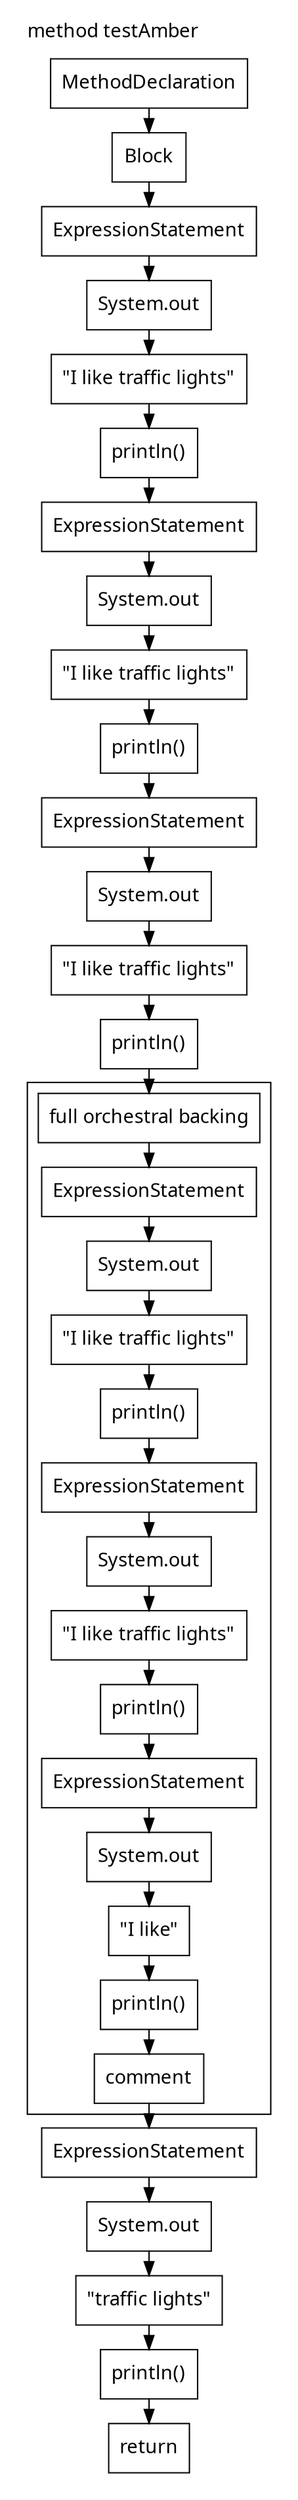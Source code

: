 digraph G {
  node [
    shape = rect;
    fontname = "Handlee";
  ]
  edge [
    fontname = "Handlee";
  ]
  bgcolor = transparent;
  fontname = "Handlee";
  compound = true;
  s_8 [
    class = "methodDeclaration";
    label = "MethodDeclaration";
    fillcolor = white;
    style = filled;
  ];
  s_8_3 [
    class = "block";
    label = "Block";
    fillcolor = white;
    style = filled;
  ];
  s_10 [
    class = "expressionStatement";
    label = "ExpressionStatement";
    fillcolor = white;
    style = filled;
  ];
  s_10_2 [
    class = "methodInvocation";
    label = "println()";
    fillcolor = white;
    style = filled;
  ];
  s_10_3 [
    class = "qualifiedName";
    label = "System.out";
    fillcolor = white;
    style = filled;
  ];
  s_10_7 [
    class = "stringLiteral literal";
    label = "\"I like traffic lights\"";
    fillcolor = white;
    style = filled;
  ];
  s_11 [
    class = "expressionStatement";
    label = "ExpressionStatement";
    fillcolor = white;
    style = filled;
  ];
  s_11_2 [
    class = "methodInvocation";
    label = "println()";
    fillcolor = white;
    style = filled;
  ];
  s_11_3 [
    class = "qualifiedName";
    label = "System.out";
    fillcolor = white;
    style = filled;
  ];
  s_11_7 [
    class = "stringLiteral literal";
    label = "\"I like traffic lights\"";
    fillcolor = white;
    style = filled;
  ];
  s_12 [
    class = "expressionStatement";
    label = "ExpressionStatement";
    fillcolor = white;
    style = filled;
  ];
  s_12_2 [
    class = "methodInvocation";
    label = "println()";
    fillcolor = white;
    style = filled;
  ];
  s_12_3 [
    class = "qualifiedName";
    label = "System.out";
    fillcolor = white;
    style = filled;
  ];
  s_12_7 [
    class = "stringLiteral literal";
    label = "\"I like traffic lights\"";
    fillcolor = white;
    style = filled;
  ];
  c_14 [
    class = "beginSubgraph comment";
    label = "full orchestral backing";
    fillcolor = white;
    style = filled;
  ];
  s_16 [
    class = "expressionStatement";
    label = "ExpressionStatement";
    fillcolor = white;
    style = filled;
  ];
  s_16_2 [
    class = "methodInvocation";
    label = "println()";
    fillcolor = white;
    style = filled;
  ];
  s_16_3 [
    class = "qualifiedName";
    label = "System.out";
    fillcolor = white;
    style = filled;
  ];
  s_16_7 [
    class = "stringLiteral literal";
    label = "\"I like traffic lights\"";
    fillcolor = white;
    style = filled;
  ];
  s_17 [
    class = "expressionStatement";
    label = "ExpressionStatement";
    fillcolor = white;
    style = filled;
  ];
  s_17_2 [
    class = "methodInvocation";
    label = "println()";
    fillcolor = white;
    style = filled;
  ];
  s_17_3 [
    class = "qualifiedName";
    label = "System.out";
    fillcolor = white;
    style = filled;
  ];
  s_17_7 [
    class = "stringLiteral literal";
    label = "\"I like traffic lights\"";
    fillcolor = white;
    style = filled;
  ];
  s_18 [
    class = "expressionStatement";
    label = "ExpressionStatement";
    fillcolor = white;
    style = filled;
  ];
  s_18_2 [
    class = "methodInvocation";
    label = "println()";
    fillcolor = white;
    style = filled;
  ];
  s_18_3 [
    class = "qualifiedName";
    label = "System.out";
    fillcolor = white;
    style = filled;
  ];
  s_18_7 [
    class = "stringLiteral literal";
    label = "\"I like\"";
    fillcolor = white;
    style = filled;
  ];
  c_20 [
    class = "endSubgraph comment";
    label = "comment";
    fillcolor = white;
    style = filled;
  ];
  s_22 [
    class = "expressionStatement";
    label = "ExpressionStatement";
    fillcolor = white;
    style = filled;
  ];
  s_22_2 [
    class = "methodInvocation";
    label = "println()";
    fillcolor = white;
    style = filled;
  ];
  s_22_3 [
    class = "qualifiedName";
    label = "System.out";
    fillcolor = white;
    style = filled;
  ];
  s_22_7 [
    class = "stringLiteral literal";
    label = "\"traffic lights\"";
    fillcolor = white;
    style = filled;
  ];
  m_24 [
    class = "method end";
    label = "return";
    fillcolor = white;
    style = filled;
  ];
  s_8 -> s_8_3;
  s_8_3 -> s_10;
  s_10 -> s_10_3;
  s_10_3 -> s_10_7;
  s_10_7 -> s_10_2;
  s_10_2 -> s_11;
  s_11 -> s_11_3;
  s_11_3 -> s_11_7;
  s_11_7 -> s_11_2;
  s_11_2 -> s_12;
  s_12 -> s_12_3;
  s_12_3 -> s_12_7;
  s_12_7 -> s_12_2;
  s_12_2 -> c_14;
  c_14 -> s_16;
  s_16 -> s_16_3;
  s_16_3 -> s_16_7;
  s_16_7 -> s_16_2;
  s_16_2 -> s_17;
  s_17 -> s_17_3;
  s_17_3 -> s_17_7;
  s_17_7 -> s_17_2;
  s_17_2 -> s_18;
  s_18 -> s_18_3;
  s_18_3 -> s_18_7;
  s_18_7 -> s_18_2;
  s_18_2 -> c_20;
  c_20 -> s_22;
  s_22 -> s_22_3;
  s_22_3 -> s_22_7;
  s_22_7 -> s_22_2;
  s_22_2 -> m_24;

  subgraph cluster_m_8 {
    label="method testAmber";
    labeljust = "l";
    ranksep = 0.5;
    pencolor = transparent;
    s_8; s_8_3; s_10; s_10_2; s_10_3; s_10_7; s_11; s_11_2; s_11_3; s_11_7; s_12; s_12_2; s_12_3; s_12_7; s_22; s_22_2; s_22_3; s_22_7; m_24;
    subgraph cluster_uds_14 {
      label="";
      labeljust = "l";
      ranksep = 0.5;
      pencolor = black;
      c_14; s_16; s_16_2; s_16_3; s_16_7; s_17; s_17_2; s_17_3; s_17_7; s_18; s_18_2; s_18_3; s_18_7; c_20;
    }
  }
}

